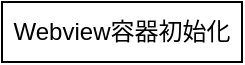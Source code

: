 <mxfile version="23.0.2" type="github">
  <diagram name="第 1 页" id="Emz8UZ0YEztY7YcyeFIH">
    <mxGraphModel dx="1434" dy="786" grid="1" gridSize="10" guides="1" tooltips="1" connect="1" arrows="1" fold="1" page="1" pageScale="1" pageWidth="827" pageHeight="1169" math="0" shadow="0">
      <root>
        <mxCell id="0" />
        <mxCell id="1" parent="0" />
        <mxCell id="Cd71xnbbXx4q1nMp6Klr-1" value="Webview容器初始化" style="rounded=0;whiteSpace=wrap;html=1;" vertex="1" parent="1">
          <mxGeometry x="80" y="250" width="120" height="30" as="geometry" />
        </mxCell>
      </root>
    </mxGraphModel>
  </diagram>
</mxfile>
